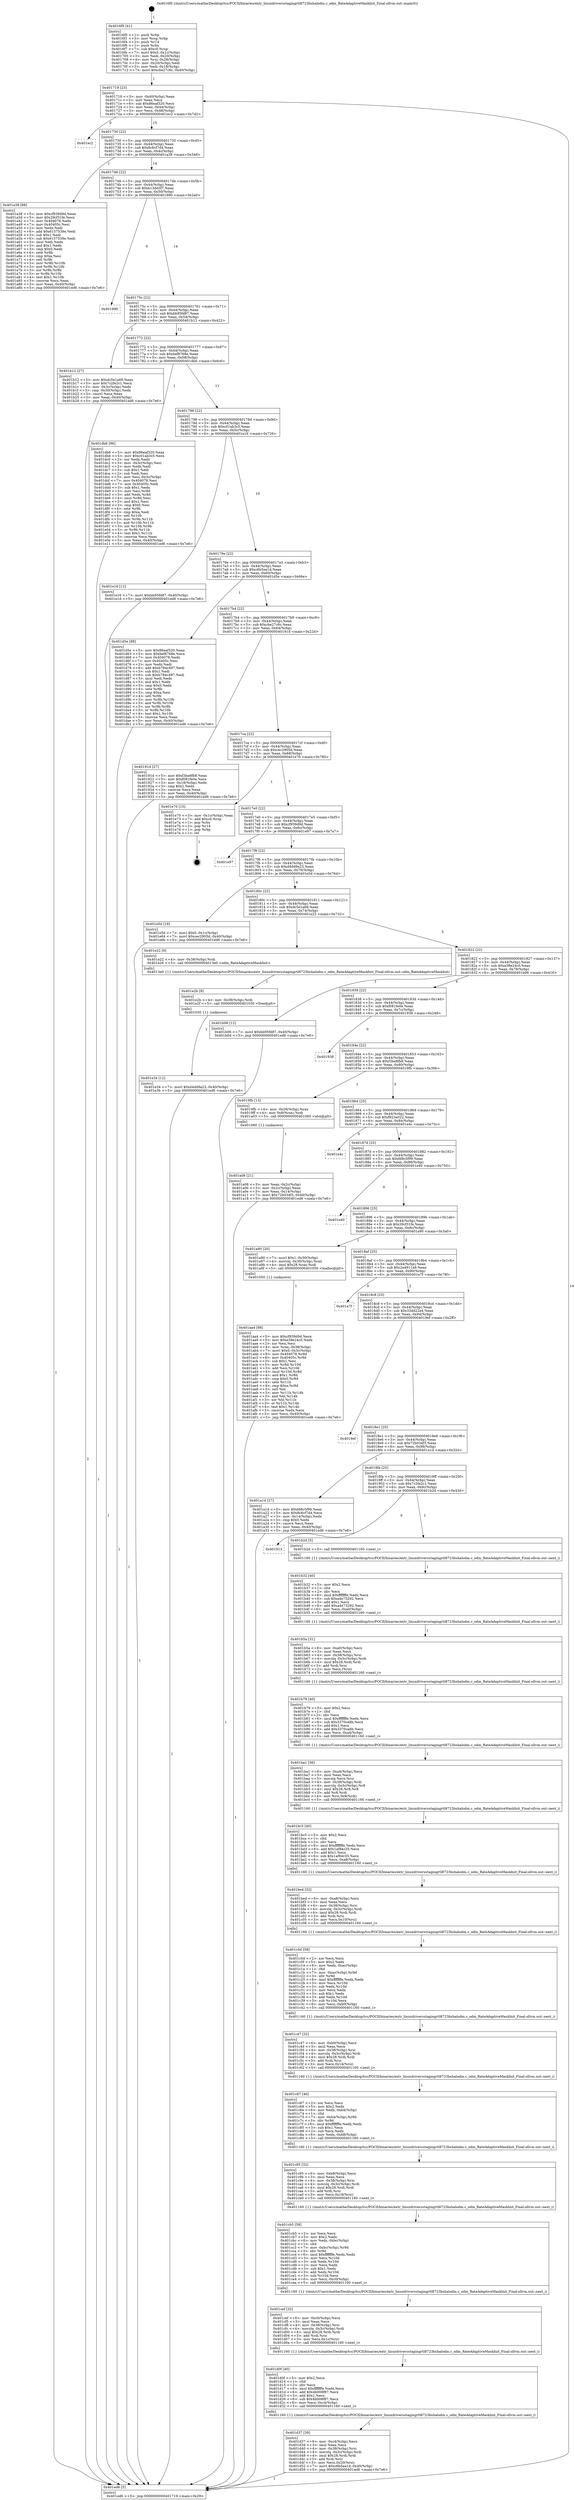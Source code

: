 digraph "0x4016f0" {
  label = "0x4016f0 (/mnt/c/Users/mathe/Desktop/tcc/POCII/binaries/extr_linuxdriversstagingrtl8723bshalodm.c_odm_RateAdaptiveMaskInit_Final-ollvm.out::main(0))"
  labelloc = "t"
  node[shape=record]

  Entry [label="",width=0.3,height=0.3,shape=circle,fillcolor=black,style=filled]
  "0x401719" [label="{
     0x401719 [23]\l
     | [instrs]\l
     &nbsp;&nbsp;0x401719 \<+3\>: mov -0x40(%rbp),%eax\l
     &nbsp;&nbsp;0x40171c \<+2\>: mov %eax,%ecx\l
     &nbsp;&nbsp;0x40171e \<+6\>: sub $0x86eaf320,%ecx\l
     &nbsp;&nbsp;0x401724 \<+3\>: mov %eax,-0x44(%rbp)\l
     &nbsp;&nbsp;0x401727 \<+3\>: mov %ecx,-0x48(%rbp)\l
     &nbsp;&nbsp;0x40172a \<+6\>: je 0000000000401ec2 \<main+0x7d2\>\l
  }"]
  "0x401ec2" [label="{
     0x401ec2\l
  }", style=dashed]
  "0x401730" [label="{
     0x401730 [22]\l
     | [instrs]\l
     &nbsp;&nbsp;0x401730 \<+5\>: jmp 0000000000401735 \<main+0x45\>\l
     &nbsp;&nbsp;0x401735 \<+3\>: mov -0x44(%rbp),%eax\l
     &nbsp;&nbsp;0x401738 \<+5\>: sub $0x8c6cf7d4,%eax\l
     &nbsp;&nbsp;0x40173d \<+3\>: mov %eax,-0x4c(%rbp)\l
     &nbsp;&nbsp;0x401740 \<+6\>: je 0000000000401a38 \<main+0x348\>\l
  }"]
  Exit [label="",width=0.3,height=0.3,shape=circle,fillcolor=black,style=filled,peripheries=2]
  "0x401a38" [label="{
     0x401a38 [88]\l
     | [instrs]\l
     &nbsp;&nbsp;0x401a38 \<+5\>: mov $0xcf939d9d,%eax\l
     &nbsp;&nbsp;0x401a3d \<+5\>: mov $0x29cf31fe,%ecx\l
     &nbsp;&nbsp;0x401a42 \<+7\>: mov 0x404078,%edx\l
     &nbsp;&nbsp;0x401a49 \<+7\>: mov 0x40405c,%esi\l
     &nbsp;&nbsp;0x401a50 \<+2\>: mov %edx,%edi\l
     &nbsp;&nbsp;0x401a52 \<+6\>: add $0x6157539e,%edi\l
     &nbsp;&nbsp;0x401a58 \<+3\>: sub $0x1,%edi\l
     &nbsp;&nbsp;0x401a5b \<+6\>: sub $0x6157539e,%edi\l
     &nbsp;&nbsp;0x401a61 \<+3\>: imul %edi,%edx\l
     &nbsp;&nbsp;0x401a64 \<+3\>: and $0x1,%edx\l
     &nbsp;&nbsp;0x401a67 \<+3\>: cmp $0x0,%edx\l
     &nbsp;&nbsp;0x401a6a \<+4\>: sete %r8b\l
     &nbsp;&nbsp;0x401a6e \<+3\>: cmp $0xa,%esi\l
     &nbsp;&nbsp;0x401a71 \<+4\>: setl %r9b\l
     &nbsp;&nbsp;0x401a75 \<+3\>: mov %r8b,%r10b\l
     &nbsp;&nbsp;0x401a78 \<+3\>: and %r9b,%r10b\l
     &nbsp;&nbsp;0x401a7b \<+3\>: xor %r9b,%r8b\l
     &nbsp;&nbsp;0x401a7e \<+3\>: or %r8b,%r10b\l
     &nbsp;&nbsp;0x401a81 \<+4\>: test $0x1,%r10b\l
     &nbsp;&nbsp;0x401a85 \<+3\>: cmovne %ecx,%eax\l
     &nbsp;&nbsp;0x401a88 \<+3\>: mov %eax,-0x40(%rbp)\l
     &nbsp;&nbsp;0x401a8b \<+5\>: jmp 0000000000401ed6 \<main+0x7e6\>\l
  }"]
  "0x401746" [label="{
     0x401746 [22]\l
     | [instrs]\l
     &nbsp;&nbsp;0x401746 \<+5\>: jmp 000000000040174b \<main+0x5b\>\l
     &nbsp;&nbsp;0x40174b \<+3\>: mov -0x44(%rbp),%eax\l
     &nbsp;&nbsp;0x40174e \<+5\>: sub $0xb13dd3f7,%eax\l
     &nbsp;&nbsp;0x401753 \<+3\>: mov %eax,-0x50(%rbp)\l
     &nbsp;&nbsp;0x401756 \<+6\>: je 0000000000401990 \<main+0x2a0\>\l
  }"]
  "0x401e34" [label="{
     0x401e34 [12]\l
     | [instrs]\l
     &nbsp;&nbsp;0x401e34 \<+7\>: movl $0xd4dd9a23,-0x40(%rbp)\l
     &nbsp;&nbsp;0x401e3b \<+5\>: jmp 0000000000401ed6 \<main+0x7e6\>\l
  }"]
  "0x401990" [label="{
     0x401990\l
  }", style=dashed]
  "0x40175c" [label="{
     0x40175c [22]\l
     | [instrs]\l
     &nbsp;&nbsp;0x40175c \<+5\>: jmp 0000000000401761 \<main+0x71\>\l
     &nbsp;&nbsp;0x401761 \<+3\>: mov -0x44(%rbp),%eax\l
     &nbsp;&nbsp;0x401764 \<+5\>: sub $0xbb95fd87,%eax\l
     &nbsp;&nbsp;0x401769 \<+3\>: mov %eax,-0x54(%rbp)\l
     &nbsp;&nbsp;0x40176c \<+6\>: je 0000000000401b12 \<main+0x422\>\l
  }"]
  "0x401e2b" [label="{
     0x401e2b [9]\l
     | [instrs]\l
     &nbsp;&nbsp;0x401e2b \<+4\>: mov -0x38(%rbp),%rdi\l
     &nbsp;&nbsp;0x401e2f \<+5\>: call 0000000000401030 \<free@plt\>\l
     | [calls]\l
     &nbsp;&nbsp;0x401030 \{1\} (unknown)\l
  }"]
  "0x401b12" [label="{
     0x401b12 [27]\l
     | [instrs]\l
     &nbsp;&nbsp;0x401b12 \<+5\>: mov $0xdc5e1a69,%eax\l
     &nbsp;&nbsp;0x401b17 \<+5\>: mov $0x7c2fe2c1,%ecx\l
     &nbsp;&nbsp;0x401b1c \<+3\>: mov -0x3c(%rbp),%edx\l
     &nbsp;&nbsp;0x401b1f \<+3\>: cmp -0x30(%rbp),%edx\l
     &nbsp;&nbsp;0x401b22 \<+3\>: cmovl %ecx,%eax\l
     &nbsp;&nbsp;0x401b25 \<+3\>: mov %eax,-0x40(%rbp)\l
     &nbsp;&nbsp;0x401b28 \<+5\>: jmp 0000000000401ed6 \<main+0x7e6\>\l
  }"]
  "0x401772" [label="{
     0x401772 [22]\l
     | [instrs]\l
     &nbsp;&nbsp;0x401772 \<+5\>: jmp 0000000000401777 \<main+0x87\>\l
     &nbsp;&nbsp;0x401777 \<+3\>: mov -0x44(%rbp),%eax\l
     &nbsp;&nbsp;0x40177a \<+5\>: sub $0xbef8768e,%eax\l
     &nbsp;&nbsp;0x40177f \<+3\>: mov %eax,-0x58(%rbp)\l
     &nbsp;&nbsp;0x401782 \<+6\>: je 0000000000401db6 \<main+0x6c6\>\l
  }"]
  "0x401d37" [label="{
     0x401d37 [39]\l
     | [instrs]\l
     &nbsp;&nbsp;0x401d37 \<+6\>: mov -0xc4(%rbp),%ecx\l
     &nbsp;&nbsp;0x401d3d \<+3\>: imul %eax,%ecx\l
     &nbsp;&nbsp;0x401d40 \<+4\>: mov -0x38(%rbp),%rsi\l
     &nbsp;&nbsp;0x401d44 \<+4\>: movslq -0x3c(%rbp),%rdi\l
     &nbsp;&nbsp;0x401d48 \<+4\>: imul $0x28,%rdi,%rdi\l
     &nbsp;&nbsp;0x401d4c \<+3\>: add %rdi,%rsi\l
     &nbsp;&nbsp;0x401d4f \<+3\>: mov %ecx,0x20(%rsi)\l
     &nbsp;&nbsp;0x401d52 \<+7\>: movl $0xc6b5ea1d,-0x40(%rbp)\l
     &nbsp;&nbsp;0x401d59 \<+5\>: jmp 0000000000401ed6 \<main+0x7e6\>\l
  }"]
  "0x401db6" [label="{
     0x401db6 [96]\l
     | [instrs]\l
     &nbsp;&nbsp;0x401db6 \<+5\>: mov $0x86eaf320,%eax\l
     &nbsp;&nbsp;0x401dbb \<+5\>: mov $0xc01ab3c5,%ecx\l
     &nbsp;&nbsp;0x401dc0 \<+2\>: xor %edx,%edx\l
     &nbsp;&nbsp;0x401dc2 \<+3\>: mov -0x3c(%rbp),%esi\l
     &nbsp;&nbsp;0x401dc5 \<+2\>: mov %edx,%edi\l
     &nbsp;&nbsp;0x401dc7 \<+3\>: sub $0x1,%edi\l
     &nbsp;&nbsp;0x401dca \<+2\>: sub %edi,%esi\l
     &nbsp;&nbsp;0x401dcc \<+3\>: mov %esi,-0x3c(%rbp)\l
     &nbsp;&nbsp;0x401dcf \<+7\>: mov 0x404078,%esi\l
     &nbsp;&nbsp;0x401dd6 \<+7\>: mov 0x40405c,%edi\l
     &nbsp;&nbsp;0x401ddd \<+3\>: sub $0x1,%edx\l
     &nbsp;&nbsp;0x401de0 \<+3\>: mov %esi,%r8d\l
     &nbsp;&nbsp;0x401de3 \<+3\>: add %edx,%r8d\l
     &nbsp;&nbsp;0x401de6 \<+4\>: imul %r8d,%esi\l
     &nbsp;&nbsp;0x401dea \<+3\>: and $0x1,%esi\l
     &nbsp;&nbsp;0x401ded \<+3\>: cmp $0x0,%esi\l
     &nbsp;&nbsp;0x401df0 \<+4\>: sete %r9b\l
     &nbsp;&nbsp;0x401df4 \<+3\>: cmp $0xa,%edi\l
     &nbsp;&nbsp;0x401df7 \<+4\>: setl %r10b\l
     &nbsp;&nbsp;0x401dfb \<+3\>: mov %r9b,%r11b\l
     &nbsp;&nbsp;0x401dfe \<+3\>: and %r10b,%r11b\l
     &nbsp;&nbsp;0x401e01 \<+3\>: xor %r10b,%r9b\l
     &nbsp;&nbsp;0x401e04 \<+3\>: or %r9b,%r11b\l
     &nbsp;&nbsp;0x401e07 \<+4\>: test $0x1,%r11b\l
     &nbsp;&nbsp;0x401e0b \<+3\>: cmovne %ecx,%eax\l
     &nbsp;&nbsp;0x401e0e \<+3\>: mov %eax,-0x40(%rbp)\l
     &nbsp;&nbsp;0x401e11 \<+5\>: jmp 0000000000401ed6 \<main+0x7e6\>\l
  }"]
  "0x401788" [label="{
     0x401788 [22]\l
     | [instrs]\l
     &nbsp;&nbsp;0x401788 \<+5\>: jmp 000000000040178d \<main+0x9d\>\l
     &nbsp;&nbsp;0x40178d \<+3\>: mov -0x44(%rbp),%eax\l
     &nbsp;&nbsp;0x401790 \<+5\>: sub $0xc01ab3c5,%eax\l
     &nbsp;&nbsp;0x401795 \<+3\>: mov %eax,-0x5c(%rbp)\l
     &nbsp;&nbsp;0x401798 \<+6\>: je 0000000000401e16 \<main+0x726\>\l
  }"]
  "0x401d0f" [label="{
     0x401d0f [40]\l
     | [instrs]\l
     &nbsp;&nbsp;0x401d0f \<+5\>: mov $0x2,%ecx\l
     &nbsp;&nbsp;0x401d14 \<+1\>: cltd\l
     &nbsp;&nbsp;0x401d15 \<+2\>: idiv %ecx\l
     &nbsp;&nbsp;0x401d17 \<+6\>: imul $0xfffffffe,%edx,%ecx\l
     &nbsp;&nbsp;0x401d1d \<+6\>: add $0x4b008f87,%ecx\l
     &nbsp;&nbsp;0x401d23 \<+3\>: add $0x1,%ecx\l
     &nbsp;&nbsp;0x401d26 \<+6\>: sub $0x4b008f87,%ecx\l
     &nbsp;&nbsp;0x401d2c \<+6\>: mov %ecx,-0xc4(%rbp)\l
     &nbsp;&nbsp;0x401d32 \<+5\>: call 0000000000401160 \<next_i\>\l
     | [calls]\l
     &nbsp;&nbsp;0x401160 \{1\} (/mnt/c/Users/mathe/Desktop/tcc/POCII/binaries/extr_linuxdriversstagingrtl8723bshalodm.c_odm_RateAdaptiveMaskInit_Final-ollvm.out::next_i)\l
  }"]
  "0x401e16" [label="{
     0x401e16 [12]\l
     | [instrs]\l
     &nbsp;&nbsp;0x401e16 \<+7\>: movl $0xbb95fd87,-0x40(%rbp)\l
     &nbsp;&nbsp;0x401e1d \<+5\>: jmp 0000000000401ed6 \<main+0x7e6\>\l
  }"]
  "0x40179e" [label="{
     0x40179e [22]\l
     | [instrs]\l
     &nbsp;&nbsp;0x40179e \<+5\>: jmp 00000000004017a3 \<main+0xb3\>\l
     &nbsp;&nbsp;0x4017a3 \<+3\>: mov -0x44(%rbp),%eax\l
     &nbsp;&nbsp;0x4017a6 \<+5\>: sub $0xc6b5ea1d,%eax\l
     &nbsp;&nbsp;0x4017ab \<+3\>: mov %eax,-0x60(%rbp)\l
     &nbsp;&nbsp;0x4017ae \<+6\>: je 0000000000401d5e \<main+0x66e\>\l
  }"]
  "0x401cef" [label="{
     0x401cef [32]\l
     | [instrs]\l
     &nbsp;&nbsp;0x401cef \<+6\>: mov -0xc0(%rbp),%ecx\l
     &nbsp;&nbsp;0x401cf5 \<+3\>: imul %eax,%ecx\l
     &nbsp;&nbsp;0x401cf8 \<+4\>: mov -0x38(%rbp),%rsi\l
     &nbsp;&nbsp;0x401cfc \<+4\>: movslq -0x3c(%rbp),%rdi\l
     &nbsp;&nbsp;0x401d00 \<+4\>: imul $0x28,%rdi,%rdi\l
     &nbsp;&nbsp;0x401d04 \<+3\>: add %rdi,%rsi\l
     &nbsp;&nbsp;0x401d07 \<+3\>: mov %ecx,0x1c(%rsi)\l
     &nbsp;&nbsp;0x401d0a \<+5\>: call 0000000000401160 \<next_i\>\l
     | [calls]\l
     &nbsp;&nbsp;0x401160 \{1\} (/mnt/c/Users/mathe/Desktop/tcc/POCII/binaries/extr_linuxdriversstagingrtl8723bshalodm.c_odm_RateAdaptiveMaskInit_Final-ollvm.out::next_i)\l
  }"]
  "0x401d5e" [label="{
     0x401d5e [88]\l
     | [instrs]\l
     &nbsp;&nbsp;0x401d5e \<+5\>: mov $0x86eaf320,%eax\l
     &nbsp;&nbsp;0x401d63 \<+5\>: mov $0xbef8768e,%ecx\l
     &nbsp;&nbsp;0x401d68 \<+7\>: mov 0x404078,%edx\l
     &nbsp;&nbsp;0x401d6f \<+7\>: mov 0x40405c,%esi\l
     &nbsp;&nbsp;0x401d76 \<+2\>: mov %edx,%edi\l
     &nbsp;&nbsp;0x401d78 \<+6\>: add $0xb784c497,%edi\l
     &nbsp;&nbsp;0x401d7e \<+3\>: sub $0x1,%edi\l
     &nbsp;&nbsp;0x401d81 \<+6\>: sub $0xb784c497,%edi\l
     &nbsp;&nbsp;0x401d87 \<+3\>: imul %edi,%edx\l
     &nbsp;&nbsp;0x401d8a \<+3\>: and $0x1,%edx\l
     &nbsp;&nbsp;0x401d8d \<+3\>: cmp $0x0,%edx\l
     &nbsp;&nbsp;0x401d90 \<+4\>: sete %r8b\l
     &nbsp;&nbsp;0x401d94 \<+3\>: cmp $0xa,%esi\l
     &nbsp;&nbsp;0x401d97 \<+4\>: setl %r9b\l
     &nbsp;&nbsp;0x401d9b \<+3\>: mov %r8b,%r10b\l
     &nbsp;&nbsp;0x401d9e \<+3\>: and %r9b,%r10b\l
     &nbsp;&nbsp;0x401da1 \<+3\>: xor %r9b,%r8b\l
     &nbsp;&nbsp;0x401da4 \<+3\>: or %r8b,%r10b\l
     &nbsp;&nbsp;0x401da7 \<+4\>: test $0x1,%r10b\l
     &nbsp;&nbsp;0x401dab \<+3\>: cmovne %ecx,%eax\l
     &nbsp;&nbsp;0x401dae \<+3\>: mov %eax,-0x40(%rbp)\l
     &nbsp;&nbsp;0x401db1 \<+5\>: jmp 0000000000401ed6 \<main+0x7e6\>\l
  }"]
  "0x4017b4" [label="{
     0x4017b4 [22]\l
     | [instrs]\l
     &nbsp;&nbsp;0x4017b4 \<+5\>: jmp 00000000004017b9 \<main+0xc9\>\l
     &nbsp;&nbsp;0x4017b9 \<+3\>: mov -0x44(%rbp),%eax\l
     &nbsp;&nbsp;0x4017bc \<+5\>: sub $0xcbe27c6c,%eax\l
     &nbsp;&nbsp;0x4017c1 \<+3\>: mov %eax,-0x64(%rbp)\l
     &nbsp;&nbsp;0x4017c4 \<+6\>: je 000000000040191d \<main+0x22d\>\l
  }"]
  "0x401cb5" [label="{
     0x401cb5 [58]\l
     | [instrs]\l
     &nbsp;&nbsp;0x401cb5 \<+2\>: xor %ecx,%ecx\l
     &nbsp;&nbsp;0x401cb7 \<+5\>: mov $0x2,%edx\l
     &nbsp;&nbsp;0x401cbc \<+6\>: mov %edx,-0xbc(%rbp)\l
     &nbsp;&nbsp;0x401cc2 \<+1\>: cltd\l
     &nbsp;&nbsp;0x401cc3 \<+7\>: mov -0xbc(%rbp),%r9d\l
     &nbsp;&nbsp;0x401cca \<+3\>: idiv %r9d\l
     &nbsp;&nbsp;0x401ccd \<+6\>: imul $0xfffffffe,%edx,%edx\l
     &nbsp;&nbsp;0x401cd3 \<+3\>: mov %ecx,%r10d\l
     &nbsp;&nbsp;0x401cd6 \<+3\>: sub %edx,%r10d\l
     &nbsp;&nbsp;0x401cd9 \<+2\>: mov %ecx,%edx\l
     &nbsp;&nbsp;0x401cdb \<+3\>: sub $0x1,%edx\l
     &nbsp;&nbsp;0x401cde \<+3\>: add %edx,%r10d\l
     &nbsp;&nbsp;0x401ce1 \<+3\>: sub %r10d,%ecx\l
     &nbsp;&nbsp;0x401ce4 \<+6\>: mov %ecx,-0xc0(%rbp)\l
     &nbsp;&nbsp;0x401cea \<+5\>: call 0000000000401160 \<next_i\>\l
     | [calls]\l
     &nbsp;&nbsp;0x401160 \{1\} (/mnt/c/Users/mathe/Desktop/tcc/POCII/binaries/extr_linuxdriversstagingrtl8723bshalodm.c_odm_RateAdaptiveMaskInit_Final-ollvm.out::next_i)\l
  }"]
  "0x40191d" [label="{
     0x40191d [27]\l
     | [instrs]\l
     &nbsp;&nbsp;0x40191d \<+5\>: mov $0xf3be8fb8,%eax\l
     &nbsp;&nbsp;0x401922 \<+5\>: mov $0xf081fe0e,%ecx\l
     &nbsp;&nbsp;0x401927 \<+3\>: mov -0x18(%rbp),%edx\l
     &nbsp;&nbsp;0x40192a \<+3\>: cmp $0x2,%edx\l
     &nbsp;&nbsp;0x40192d \<+3\>: cmovne %ecx,%eax\l
     &nbsp;&nbsp;0x401930 \<+3\>: mov %eax,-0x40(%rbp)\l
     &nbsp;&nbsp;0x401933 \<+5\>: jmp 0000000000401ed6 \<main+0x7e6\>\l
  }"]
  "0x4017ca" [label="{
     0x4017ca [22]\l
     | [instrs]\l
     &nbsp;&nbsp;0x4017ca \<+5\>: jmp 00000000004017cf \<main+0xdf\>\l
     &nbsp;&nbsp;0x4017cf \<+3\>: mov -0x44(%rbp),%eax\l
     &nbsp;&nbsp;0x4017d2 \<+5\>: sub $0xcec2905d,%eax\l
     &nbsp;&nbsp;0x4017d7 \<+3\>: mov %eax,-0x68(%rbp)\l
     &nbsp;&nbsp;0x4017da \<+6\>: je 0000000000401e70 \<main+0x780\>\l
  }"]
  "0x401ed6" [label="{
     0x401ed6 [5]\l
     | [instrs]\l
     &nbsp;&nbsp;0x401ed6 \<+5\>: jmp 0000000000401719 \<main+0x29\>\l
  }"]
  "0x4016f0" [label="{
     0x4016f0 [41]\l
     | [instrs]\l
     &nbsp;&nbsp;0x4016f0 \<+1\>: push %rbp\l
     &nbsp;&nbsp;0x4016f1 \<+3\>: mov %rsp,%rbp\l
     &nbsp;&nbsp;0x4016f4 \<+2\>: push %r14\l
     &nbsp;&nbsp;0x4016f6 \<+1\>: push %rbx\l
     &nbsp;&nbsp;0x4016f7 \<+7\>: sub $0xc0,%rsp\l
     &nbsp;&nbsp;0x4016fe \<+7\>: movl $0x0,-0x1c(%rbp)\l
     &nbsp;&nbsp;0x401705 \<+3\>: mov %edi,-0x20(%rbp)\l
     &nbsp;&nbsp;0x401708 \<+4\>: mov %rsi,-0x28(%rbp)\l
     &nbsp;&nbsp;0x40170c \<+3\>: mov -0x20(%rbp),%edi\l
     &nbsp;&nbsp;0x40170f \<+3\>: mov %edi,-0x18(%rbp)\l
     &nbsp;&nbsp;0x401712 \<+7\>: movl $0xcbe27c6c,-0x40(%rbp)\l
  }"]
  "0x401c95" [label="{
     0x401c95 [32]\l
     | [instrs]\l
     &nbsp;&nbsp;0x401c95 \<+6\>: mov -0xb8(%rbp),%ecx\l
     &nbsp;&nbsp;0x401c9b \<+3\>: imul %eax,%ecx\l
     &nbsp;&nbsp;0x401c9e \<+4\>: mov -0x38(%rbp),%rsi\l
     &nbsp;&nbsp;0x401ca2 \<+4\>: movslq -0x3c(%rbp),%rdi\l
     &nbsp;&nbsp;0x401ca6 \<+4\>: imul $0x28,%rdi,%rdi\l
     &nbsp;&nbsp;0x401caa \<+3\>: add %rdi,%rsi\l
     &nbsp;&nbsp;0x401cad \<+3\>: mov %ecx,0x18(%rsi)\l
     &nbsp;&nbsp;0x401cb0 \<+5\>: call 0000000000401160 \<next_i\>\l
     | [calls]\l
     &nbsp;&nbsp;0x401160 \{1\} (/mnt/c/Users/mathe/Desktop/tcc/POCII/binaries/extr_linuxdriversstagingrtl8723bshalodm.c_odm_RateAdaptiveMaskInit_Final-ollvm.out::next_i)\l
  }"]
  "0x401e70" [label="{
     0x401e70 [15]\l
     | [instrs]\l
     &nbsp;&nbsp;0x401e70 \<+3\>: mov -0x1c(%rbp),%eax\l
     &nbsp;&nbsp;0x401e73 \<+7\>: add $0xc0,%rsp\l
     &nbsp;&nbsp;0x401e7a \<+1\>: pop %rbx\l
     &nbsp;&nbsp;0x401e7b \<+2\>: pop %r14\l
     &nbsp;&nbsp;0x401e7d \<+1\>: pop %rbp\l
     &nbsp;&nbsp;0x401e7e \<+1\>: ret\l
  }"]
  "0x4017e0" [label="{
     0x4017e0 [22]\l
     | [instrs]\l
     &nbsp;&nbsp;0x4017e0 \<+5\>: jmp 00000000004017e5 \<main+0xf5\>\l
     &nbsp;&nbsp;0x4017e5 \<+3\>: mov -0x44(%rbp),%eax\l
     &nbsp;&nbsp;0x4017e8 \<+5\>: sub $0xcf939d9d,%eax\l
     &nbsp;&nbsp;0x4017ed \<+3\>: mov %eax,-0x6c(%rbp)\l
     &nbsp;&nbsp;0x4017f0 \<+6\>: je 0000000000401e97 \<main+0x7a7\>\l
  }"]
  "0x401c67" [label="{
     0x401c67 [46]\l
     | [instrs]\l
     &nbsp;&nbsp;0x401c67 \<+2\>: xor %ecx,%ecx\l
     &nbsp;&nbsp;0x401c69 \<+5\>: mov $0x2,%edx\l
     &nbsp;&nbsp;0x401c6e \<+6\>: mov %edx,-0xb4(%rbp)\l
     &nbsp;&nbsp;0x401c74 \<+1\>: cltd\l
     &nbsp;&nbsp;0x401c75 \<+7\>: mov -0xb4(%rbp),%r9d\l
     &nbsp;&nbsp;0x401c7c \<+3\>: idiv %r9d\l
     &nbsp;&nbsp;0x401c7f \<+6\>: imul $0xfffffffe,%edx,%edx\l
     &nbsp;&nbsp;0x401c85 \<+3\>: sub $0x1,%ecx\l
     &nbsp;&nbsp;0x401c88 \<+2\>: sub %ecx,%edx\l
     &nbsp;&nbsp;0x401c8a \<+6\>: mov %edx,-0xb8(%rbp)\l
     &nbsp;&nbsp;0x401c90 \<+5\>: call 0000000000401160 \<next_i\>\l
     | [calls]\l
     &nbsp;&nbsp;0x401160 \{1\} (/mnt/c/Users/mathe/Desktop/tcc/POCII/binaries/extr_linuxdriversstagingrtl8723bshalodm.c_odm_RateAdaptiveMaskInit_Final-ollvm.out::next_i)\l
  }"]
  "0x401e97" [label="{
     0x401e97\l
  }", style=dashed]
  "0x4017f6" [label="{
     0x4017f6 [22]\l
     | [instrs]\l
     &nbsp;&nbsp;0x4017f6 \<+5\>: jmp 00000000004017fb \<main+0x10b\>\l
     &nbsp;&nbsp;0x4017fb \<+3\>: mov -0x44(%rbp),%eax\l
     &nbsp;&nbsp;0x4017fe \<+5\>: sub $0xd4dd9a23,%eax\l
     &nbsp;&nbsp;0x401803 \<+3\>: mov %eax,-0x70(%rbp)\l
     &nbsp;&nbsp;0x401806 \<+6\>: je 0000000000401e5d \<main+0x76d\>\l
  }"]
  "0x401c47" [label="{
     0x401c47 [32]\l
     | [instrs]\l
     &nbsp;&nbsp;0x401c47 \<+6\>: mov -0xb0(%rbp),%ecx\l
     &nbsp;&nbsp;0x401c4d \<+3\>: imul %eax,%ecx\l
     &nbsp;&nbsp;0x401c50 \<+4\>: mov -0x38(%rbp),%rsi\l
     &nbsp;&nbsp;0x401c54 \<+4\>: movslq -0x3c(%rbp),%rdi\l
     &nbsp;&nbsp;0x401c58 \<+4\>: imul $0x28,%rdi,%rdi\l
     &nbsp;&nbsp;0x401c5c \<+3\>: add %rdi,%rsi\l
     &nbsp;&nbsp;0x401c5f \<+3\>: mov %ecx,0x14(%rsi)\l
     &nbsp;&nbsp;0x401c62 \<+5\>: call 0000000000401160 \<next_i\>\l
     | [calls]\l
     &nbsp;&nbsp;0x401160 \{1\} (/mnt/c/Users/mathe/Desktop/tcc/POCII/binaries/extr_linuxdriversstagingrtl8723bshalodm.c_odm_RateAdaptiveMaskInit_Final-ollvm.out::next_i)\l
  }"]
  "0x401e5d" [label="{
     0x401e5d [19]\l
     | [instrs]\l
     &nbsp;&nbsp;0x401e5d \<+7\>: movl $0x0,-0x1c(%rbp)\l
     &nbsp;&nbsp;0x401e64 \<+7\>: movl $0xcec2905d,-0x40(%rbp)\l
     &nbsp;&nbsp;0x401e6b \<+5\>: jmp 0000000000401ed6 \<main+0x7e6\>\l
  }"]
  "0x40180c" [label="{
     0x40180c [22]\l
     | [instrs]\l
     &nbsp;&nbsp;0x40180c \<+5\>: jmp 0000000000401811 \<main+0x121\>\l
     &nbsp;&nbsp;0x401811 \<+3\>: mov -0x44(%rbp),%eax\l
     &nbsp;&nbsp;0x401814 \<+5\>: sub $0xdc5e1a69,%eax\l
     &nbsp;&nbsp;0x401819 \<+3\>: mov %eax,-0x74(%rbp)\l
     &nbsp;&nbsp;0x40181c \<+6\>: je 0000000000401e22 \<main+0x732\>\l
  }"]
  "0x401c0d" [label="{
     0x401c0d [58]\l
     | [instrs]\l
     &nbsp;&nbsp;0x401c0d \<+2\>: xor %ecx,%ecx\l
     &nbsp;&nbsp;0x401c0f \<+5\>: mov $0x2,%edx\l
     &nbsp;&nbsp;0x401c14 \<+6\>: mov %edx,-0xac(%rbp)\l
     &nbsp;&nbsp;0x401c1a \<+1\>: cltd\l
     &nbsp;&nbsp;0x401c1b \<+7\>: mov -0xac(%rbp),%r9d\l
     &nbsp;&nbsp;0x401c22 \<+3\>: idiv %r9d\l
     &nbsp;&nbsp;0x401c25 \<+6\>: imul $0xfffffffe,%edx,%edx\l
     &nbsp;&nbsp;0x401c2b \<+3\>: mov %ecx,%r10d\l
     &nbsp;&nbsp;0x401c2e \<+3\>: sub %edx,%r10d\l
     &nbsp;&nbsp;0x401c31 \<+2\>: mov %ecx,%edx\l
     &nbsp;&nbsp;0x401c33 \<+3\>: sub $0x1,%edx\l
     &nbsp;&nbsp;0x401c36 \<+3\>: add %edx,%r10d\l
     &nbsp;&nbsp;0x401c39 \<+3\>: sub %r10d,%ecx\l
     &nbsp;&nbsp;0x401c3c \<+6\>: mov %ecx,-0xb0(%rbp)\l
     &nbsp;&nbsp;0x401c42 \<+5\>: call 0000000000401160 \<next_i\>\l
     | [calls]\l
     &nbsp;&nbsp;0x401160 \{1\} (/mnt/c/Users/mathe/Desktop/tcc/POCII/binaries/extr_linuxdriversstagingrtl8723bshalodm.c_odm_RateAdaptiveMaskInit_Final-ollvm.out::next_i)\l
  }"]
  "0x401e22" [label="{
     0x401e22 [9]\l
     | [instrs]\l
     &nbsp;&nbsp;0x401e22 \<+4\>: mov -0x38(%rbp),%rdi\l
     &nbsp;&nbsp;0x401e26 \<+5\>: call 00000000004013e0 \<odm_RateAdaptiveMaskInit\>\l
     | [calls]\l
     &nbsp;&nbsp;0x4013e0 \{1\} (/mnt/c/Users/mathe/Desktop/tcc/POCII/binaries/extr_linuxdriversstagingrtl8723bshalodm.c_odm_RateAdaptiveMaskInit_Final-ollvm.out::odm_RateAdaptiveMaskInit)\l
  }"]
  "0x401822" [label="{
     0x401822 [22]\l
     | [instrs]\l
     &nbsp;&nbsp;0x401822 \<+5\>: jmp 0000000000401827 \<main+0x137\>\l
     &nbsp;&nbsp;0x401827 \<+3\>: mov -0x44(%rbp),%eax\l
     &nbsp;&nbsp;0x40182a \<+5\>: sub $0xe38e24c0,%eax\l
     &nbsp;&nbsp;0x40182f \<+3\>: mov %eax,-0x78(%rbp)\l
     &nbsp;&nbsp;0x401832 \<+6\>: je 0000000000401b06 \<main+0x416\>\l
  }"]
  "0x401bed" [label="{
     0x401bed [32]\l
     | [instrs]\l
     &nbsp;&nbsp;0x401bed \<+6\>: mov -0xa8(%rbp),%ecx\l
     &nbsp;&nbsp;0x401bf3 \<+3\>: imul %eax,%ecx\l
     &nbsp;&nbsp;0x401bf6 \<+4\>: mov -0x38(%rbp),%rsi\l
     &nbsp;&nbsp;0x401bfa \<+4\>: movslq -0x3c(%rbp),%rdi\l
     &nbsp;&nbsp;0x401bfe \<+4\>: imul $0x28,%rdi,%rdi\l
     &nbsp;&nbsp;0x401c02 \<+3\>: add %rdi,%rsi\l
     &nbsp;&nbsp;0x401c05 \<+3\>: mov %ecx,0x10(%rsi)\l
     &nbsp;&nbsp;0x401c08 \<+5\>: call 0000000000401160 \<next_i\>\l
     | [calls]\l
     &nbsp;&nbsp;0x401160 \{1\} (/mnt/c/Users/mathe/Desktop/tcc/POCII/binaries/extr_linuxdriversstagingrtl8723bshalodm.c_odm_RateAdaptiveMaskInit_Final-ollvm.out::next_i)\l
  }"]
  "0x401b06" [label="{
     0x401b06 [12]\l
     | [instrs]\l
     &nbsp;&nbsp;0x401b06 \<+7\>: movl $0xbb95fd87,-0x40(%rbp)\l
     &nbsp;&nbsp;0x401b0d \<+5\>: jmp 0000000000401ed6 \<main+0x7e6\>\l
  }"]
  "0x401838" [label="{
     0x401838 [22]\l
     | [instrs]\l
     &nbsp;&nbsp;0x401838 \<+5\>: jmp 000000000040183d \<main+0x14d\>\l
     &nbsp;&nbsp;0x40183d \<+3\>: mov -0x44(%rbp),%eax\l
     &nbsp;&nbsp;0x401840 \<+5\>: sub $0xf081fe0e,%eax\l
     &nbsp;&nbsp;0x401845 \<+3\>: mov %eax,-0x7c(%rbp)\l
     &nbsp;&nbsp;0x401848 \<+6\>: je 0000000000401938 \<main+0x248\>\l
  }"]
  "0x401bc5" [label="{
     0x401bc5 [40]\l
     | [instrs]\l
     &nbsp;&nbsp;0x401bc5 \<+5\>: mov $0x2,%ecx\l
     &nbsp;&nbsp;0x401bca \<+1\>: cltd\l
     &nbsp;&nbsp;0x401bcb \<+2\>: idiv %ecx\l
     &nbsp;&nbsp;0x401bcd \<+6\>: imul $0xfffffffe,%edx,%ecx\l
     &nbsp;&nbsp;0x401bd3 \<+6\>: add $0x1af94c35,%ecx\l
     &nbsp;&nbsp;0x401bd9 \<+3\>: add $0x1,%ecx\l
     &nbsp;&nbsp;0x401bdc \<+6\>: sub $0x1af94c35,%ecx\l
     &nbsp;&nbsp;0x401be2 \<+6\>: mov %ecx,-0xa8(%rbp)\l
     &nbsp;&nbsp;0x401be8 \<+5\>: call 0000000000401160 \<next_i\>\l
     | [calls]\l
     &nbsp;&nbsp;0x401160 \{1\} (/mnt/c/Users/mathe/Desktop/tcc/POCII/binaries/extr_linuxdriversstagingrtl8723bshalodm.c_odm_RateAdaptiveMaskInit_Final-ollvm.out::next_i)\l
  }"]
  "0x401938" [label="{
     0x401938\l
  }", style=dashed]
  "0x40184e" [label="{
     0x40184e [22]\l
     | [instrs]\l
     &nbsp;&nbsp;0x40184e \<+5\>: jmp 0000000000401853 \<main+0x163\>\l
     &nbsp;&nbsp;0x401853 \<+3\>: mov -0x44(%rbp),%eax\l
     &nbsp;&nbsp;0x401856 \<+5\>: sub $0xf3be8fb8,%eax\l
     &nbsp;&nbsp;0x40185b \<+3\>: mov %eax,-0x80(%rbp)\l
     &nbsp;&nbsp;0x40185e \<+6\>: je 00000000004019fb \<main+0x30b\>\l
  }"]
  "0x401ba1" [label="{
     0x401ba1 [36]\l
     | [instrs]\l
     &nbsp;&nbsp;0x401ba1 \<+6\>: mov -0xa4(%rbp),%ecx\l
     &nbsp;&nbsp;0x401ba7 \<+3\>: imul %eax,%ecx\l
     &nbsp;&nbsp;0x401baa \<+3\>: movslq %ecx,%rsi\l
     &nbsp;&nbsp;0x401bad \<+4\>: mov -0x38(%rbp),%rdi\l
     &nbsp;&nbsp;0x401bb1 \<+4\>: movslq -0x3c(%rbp),%r8\l
     &nbsp;&nbsp;0x401bb5 \<+4\>: imul $0x28,%r8,%r8\l
     &nbsp;&nbsp;0x401bb9 \<+3\>: add %r8,%rdi\l
     &nbsp;&nbsp;0x401bbc \<+4\>: mov %rsi,0x8(%rdi)\l
     &nbsp;&nbsp;0x401bc0 \<+5\>: call 0000000000401160 \<next_i\>\l
     | [calls]\l
     &nbsp;&nbsp;0x401160 \{1\} (/mnt/c/Users/mathe/Desktop/tcc/POCII/binaries/extr_linuxdriversstagingrtl8723bshalodm.c_odm_RateAdaptiveMaskInit_Final-ollvm.out::next_i)\l
  }"]
  "0x4019fb" [label="{
     0x4019fb [13]\l
     | [instrs]\l
     &nbsp;&nbsp;0x4019fb \<+4\>: mov -0x28(%rbp),%rax\l
     &nbsp;&nbsp;0x4019ff \<+4\>: mov 0x8(%rax),%rdi\l
     &nbsp;&nbsp;0x401a03 \<+5\>: call 0000000000401060 \<atoi@plt\>\l
     | [calls]\l
     &nbsp;&nbsp;0x401060 \{1\} (unknown)\l
  }"]
  "0x401864" [label="{
     0x401864 [25]\l
     | [instrs]\l
     &nbsp;&nbsp;0x401864 \<+5\>: jmp 0000000000401869 \<main+0x179\>\l
     &nbsp;&nbsp;0x401869 \<+3\>: mov -0x44(%rbp),%eax\l
     &nbsp;&nbsp;0x40186c \<+5\>: sub $0xf923a022,%eax\l
     &nbsp;&nbsp;0x401871 \<+6\>: mov %eax,-0x84(%rbp)\l
     &nbsp;&nbsp;0x401877 \<+6\>: je 0000000000401e4c \<main+0x75c\>\l
  }"]
  "0x401a08" [label="{
     0x401a08 [21]\l
     | [instrs]\l
     &nbsp;&nbsp;0x401a08 \<+3\>: mov %eax,-0x2c(%rbp)\l
     &nbsp;&nbsp;0x401a0b \<+3\>: mov -0x2c(%rbp),%eax\l
     &nbsp;&nbsp;0x401a0e \<+3\>: mov %eax,-0x14(%rbp)\l
     &nbsp;&nbsp;0x401a11 \<+7\>: movl $0x72b034f3,-0x40(%rbp)\l
     &nbsp;&nbsp;0x401a18 \<+5\>: jmp 0000000000401ed6 \<main+0x7e6\>\l
  }"]
  "0x401b79" [label="{
     0x401b79 [40]\l
     | [instrs]\l
     &nbsp;&nbsp;0x401b79 \<+5\>: mov $0x2,%ecx\l
     &nbsp;&nbsp;0x401b7e \<+1\>: cltd\l
     &nbsp;&nbsp;0x401b7f \<+2\>: idiv %ecx\l
     &nbsp;&nbsp;0x401b81 \<+6\>: imul $0xfffffffe,%edx,%ecx\l
     &nbsp;&nbsp;0x401b87 \<+6\>: sub $0x3370ca8b,%ecx\l
     &nbsp;&nbsp;0x401b8d \<+3\>: add $0x1,%ecx\l
     &nbsp;&nbsp;0x401b90 \<+6\>: add $0x3370ca8b,%ecx\l
     &nbsp;&nbsp;0x401b96 \<+6\>: mov %ecx,-0xa4(%rbp)\l
     &nbsp;&nbsp;0x401b9c \<+5\>: call 0000000000401160 \<next_i\>\l
     | [calls]\l
     &nbsp;&nbsp;0x401160 \{1\} (/mnt/c/Users/mathe/Desktop/tcc/POCII/binaries/extr_linuxdriversstagingrtl8723bshalodm.c_odm_RateAdaptiveMaskInit_Final-ollvm.out::next_i)\l
  }"]
  "0x401e4c" [label="{
     0x401e4c\l
  }", style=dashed]
  "0x40187d" [label="{
     0x40187d [25]\l
     | [instrs]\l
     &nbsp;&nbsp;0x40187d \<+5\>: jmp 0000000000401882 \<main+0x192\>\l
     &nbsp;&nbsp;0x401882 \<+3\>: mov -0x44(%rbp),%eax\l
     &nbsp;&nbsp;0x401885 \<+5\>: sub $0xfd8c5f99,%eax\l
     &nbsp;&nbsp;0x40188a \<+6\>: mov %eax,-0x88(%rbp)\l
     &nbsp;&nbsp;0x401890 \<+6\>: je 0000000000401e40 \<main+0x750\>\l
  }"]
  "0x401b5a" [label="{
     0x401b5a [31]\l
     | [instrs]\l
     &nbsp;&nbsp;0x401b5a \<+6\>: mov -0xa0(%rbp),%ecx\l
     &nbsp;&nbsp;0x401b60 \<+3\>: imul %eax,%ecx\l
     &nbsp;&nbsp;0x401b63 \<+4\>: mov -0x38(%rbp),%rsi\l
     &nbsp;&nbsp;0x401b67 \<+4\>: movslq -0x3c(%rbp),%rdi\l
     &nbsp;&nbsp;0x401b6b \<+4\>: imul $0x28,%rdi,%rdi\l
     &nbsp;&nbsp;0x401b6f \<+3\>: add %rdi,%rsi\l
     &nbsp;&nbsp;0x401b72 \<+2\>: mov %ecx,(%rsi)\l
     &nbsp;&nbsp;0x401b74 \<+5\>: call 0000000000401160 \<next_i\>\l
     | [calls]\l
     &nbsp;&nbsp;0x401160 \{1\} (/mnt/c/Users/mathe/Desktop/tcc/POCII/binaries/extr_linuxdriversstagingrtl8723bshalodm.c_odm_RateAdaptiveMaskInit_Final-ollvm.out::next_i)\l
  }"]
  "0x401e40" [label="{
     0x401e40\l
  }", style=dashed]
  "0x401896" [label="{
     0x401896 [25]\l
     | [instrs]\l
     &nbsp;&nbsp;0x401896 \<+5\>: jmp 000000000040189b \<main+0x1ab\>\l
     &nbsp;&nbsp;0x40189b \<+3\>: mov -0x44(%rbp),%eax\l
     &nbsp;&nbsp;0x40189e \<+5\>: sub $0x29cf31fe,%eax\l
     &nbsp;&nbsp;0x4018a3 \<+6\>: mov %eax,-0x8c(%rbp)\l
     &nbsp;&nbsp;0x4018a9 \<+6\>: je 0000000000401a90 \<main+0x3a0\>\l
  }"]
  "0x401b32" [label="{
     0x401b32 [40]\l
     | [instrs]\l
     &nbsp;&nbsp;0x401b32 \<+5\>: mov $0x2,%ecx\l
     &nbsp;&nbsp;0x401b37 \<+1\>: cltd\l
     &nbsp;&nbsp;0x401b38 \<+2\>: idiv %ecx\l
     &nbsp;&nbsp;0x401b3a \<+6\>: imul $0xfffffffe,%edx,%ecx\l
     &nbsp;&nbsp;0x401b40 \<+6\>: sub $0xa4e73292,%ecx\l
     &nbsp;&nbsp;0x401b46 \<+3\>: add $0x1,%ecx\l
     &nbsp;&nbsp;0x401b49 \<+6\>: add $0xa4e73292,%ecx\l
     &nbsp;&nbsp;0x401b4f \<+6\>: mov %ecx,-0xa0(%rbp)\l
     &nbsp;&nbsp;0x401b55 \<+5\>: call 0000000000401160 \<next_i\>\l
     | [calls]\l
     &nbsp;&nbsp;0x401160 \{1\} (/mnt/c/Users/mathe/Desktop/tcc/POCII/binaries/extr_linuxdriversstagingrtl8723bshalodm.c_odm_RateAdaptiveMaskInit_Final-ollvm.out::next_i)\l
  }"]
  "0x401a90" [label="{
     0x401a90 [20]\l
     | [instrs]\l
     &nbsp;&nbsp;0x401a90 \<+7\>: movl $0x1,-0x30(%rbp)\l
     &nbsp;&nbsp;0x401a97 \<+4\>: movslq -0x30(%rbp),%rax\l
     &nbsp;&nbsp;0x401a9b \<+4\>: imul $0x28,%rax,%rdi\l
     &nbsp;&nbsp;0x401a9f \<+5\>: call 0000000000401050 \<malloc@plt\>\l
     | [calls]\l
     &nbsp;&nbsp;0x401050 \{1\} (unknown)\l
  }"]
  "0x4018af" [label="{
     0x4018af [25]\l
     | [instrs]\l
     &nbsp;&nbsp;0x4018af \<+5\>: jmp 00000000004018b4 \<main+0x1c4\>\l
     &nbsp;&nbsp;0x4018b4 \<+3\>: mov -0x44(%rbp),%eax\l
     &nbsp;&nbsp;0x4018b7 \<+5\>: sub $0x2e4911a9,%eax\l
     &nbsp;&nbsp;0x4018bc \<+6\>: mov %eax,-0x90(%rbp)\l
     &nbsp;&nbsp;0x4018c2 \<+6\>: je 0000000000401e7f \<main+0x78f\>\l
  }"]
  "0x401913" [label="{
     0x401913\l
  }", style=dashed]
  "0x401e7f" [label="{
     0x401e7f\l
  }", style=dashed]
  "0x4018c8" [label="{
     0x4018c8 [25]\l
     | [instrs]\l
     &nbsp;&nbsp;0x4018c8 \<+5\>: jmp 00000000004018cd \<main+0x1dd\>\l
     &nbsp;&nbsp;0x4018cd \<+3\>: mov -0x44(%rbp),%eax\l
     &nbsp;&nbsp;0x4018d0 \<+5\>: sub $0x33dd22a4,%eax\l
     &nbsp;&nbsp;0x4018d5 \<+6\>: mov %eax,-0x94(%rbp)\l
     &nbsp;&nbsp;0x4018db \<+6\>: je 00000000004019ef \<main+0x2ff\>\l
  }"]
  "0x401b2d" [label="{
     0x401b2d [5]\l
     | [instrs]\l
     &nbsp;&nbsp;0x401b2d \<+5\>: call 0000000000401160 \<next_i\>\l
     | [calls]\l
     &nbsp;&nbsp;0x401160 \{1\} (/mnt/c/Users/mathe/Desktop/tcc/POCII/binaries/extr_linuxdriversstagingrtl8723bshalodm.c_odm_RateAdaptiveMaskInit_Final-ollvm.out::next_i)\l
  }"]
  "0x4019ef" [label="{
     0x4019ef\l
  }", style=dashed]
  "0x4018e1" [label="{
     0x4018e1 [25]\l
     | [instrs]\l
     &nbsp;&nbsp;0x4018e1 \<+5\>: jmp 00000000004018e6 \<main+0x1f6\>\l
     &nbsp;&nbsp;0x4018e6 \<+3\>: mov -0x44(%rbp),%eax\l
     &nbsp;&nbsp;0x4018e9 \<+5\>: sub $0x72b034f3,%eax\l
     &nbsp;&nbsp;0x4018ee \<+6\>: mov %eax,-0x98(%rbp)\l
     &nbsp;&nbsp;0x4018f4 \<+6\>: je 0000000000401a1d \<main+0x32d\>\l
  }"]
  "0x401aa4" [label="{
     0x401aa4 [98]\l
     | [instrs]\l
     &nbsp;&nbsp;0x401aa4 \<+5\>: mov $0xcf939d9d,%ecx\l
     &nbsp;&nbsp;0x401aa9 \<+5\>: mov $0xe38e24c0,%edx\l
     &nbsp;&nbsp;0x401aae \<+2\>: xor %esi,%esi\l
     &nbsp;&nbsp;0x401ab0 \<+4\>: mov %rax,-0x38(%rbp)\l
     &nbsp;&nbsp;0x401ab4 \<+7\>: movl $0x0,-0x3c(%rbp)\l
     &nbsp;&nbsp;0x401abb \<+8\>: mov 0x404078,%r8d\l
     &nbsp;&nbsp;0x401ac3 \<+8\>: mov 0x40405c,%r9d\l
     &nbsp;&nbsp;0x401acb \<+3\>: sub $0x1,%esi\l
     &nbsp;&nbsp;0x401ace \<+3\>: mov %r8d,%r10d\l
     &nbsp;&nbsp;0x401ad1 \<+3\>: add %esi,%r10d\l
     &nbsp;&nbsp;0x401ad4 \<+4\>: imul %r10d,%r8d\l
     &nbsp;&nbsp;0x401ad8 \<+4\>: and $0x1,%r8d\l
     &nbsp;&nbsp;0x401adc \<+4\>: cmp $0x0,%r8d\l
     &nbsp;&nbsp;0x401ae0 \<+4\>: sete %r11b\l
     &nbsp;&nbsp;0x401ae4 \<+4\>: cmp $0xa,%r9d\l
     &nbsp;&nbsp;0x401ae8 \<+3\>: setl %bl\l
     &nbsp;&nbsp;0x401aeb \<+3\>: mov %r11b,%r14b\l
     &nbsp;&nbsp;0x401aee \<+3\>: and %bl,%r14b\l
     &nbsp;&nbsp;0x401af1 \<+3\>: xor %bl,%r11b\l
     &nbsp;&nbsp;0x401af4 \<+3\>: or %r11b,%r14b\l
     &nbsp;&nbsp;0x401af7 \<+4\>: test $0x1,%r14b\l
     &nbsp;&nbsp;0x401afb \<+3\>: cmovne %edx,%ecx\l
     &nbsp;&nbsp;0x401afe \<+3\>: mov %ecx,-0x40(%rbp)\l
     &nbsp;&nbsp;0x401b01 \<+5\>: jmp 0000000000401ed6 \<main+0x7e6\>\l
  }"]
  "0x401a1d" [label="{
     0x401a1d [27]\l
     | [instrs]\l
     &nbsp;&nbsp;0x401a1d \<+5\>: mov $0xfd8c5f99,%eax\l
     &nbsp;&nbsp;0x401a22 \<+5\>: mov $0x8c6cf7d4,%ecx\l
     &nbsp;&nbsp;0x401a27 \<+3\>: mov -0x14(%rbp),%edx\l
     &nbsp;&nbsp;0x401a2a \<+3\>: cmp $0x0,%edx\l
     &nbsp;&nbsp;0x401a2d \<+3\>: cmove %ecx,%eax\l
     &nbsp;&nbsp;0x401a30 \<+3\>: mov %eax,-0x40(%rbp)\l
     &nbsp;&nbsp;0x401a33 \<+5\>: jmp 0000000000401ed6 \<main+0x7e6\>\l
  }"]
  "0x4018fa" [label="{
     0x4018fa [25]\l
     | [instrs]\l
     &nbsp;&nbsp;0x4018fa \<+5\>: jmp 00000000004018ff \<main+0x20f\>\l
     &nbsp;&nbsp;0x4018ff \<+3\>: mov -0x44(%rbp),%eax\l
     &nbsp;&nbsp;0x401902 \<+5\>: sub $0x7c2fe2c1,%eax\l
     &nbsp;&nbsp;0x401907 \<+6\>: mov %eax,-0x9c(%rbp)\l
     &nbsp;&nbsp;0x40190d \<+6\>: je 0000000000401b2d \<main+0x43d\>\l
  }"]
  Entry -> "0x4016f0" [label=" 1"]
  "0x401719" -> "0x401ec2" [label=" 0"]
  "0x401719" -> "0x401730" [label=" 15"]
  "0x401e70" -> Exit [label=" 1"]
  "0x401730" -> "0x401a38" [label=" 1"]
  "0x401730" -> "0x401746" [label=" 14"]
  "0x401e5d" -> "0x401ed6" [label=" 1"]
  "0x401746" -> "0x401990" [label=" 0"]
  "0x401746" -> "0x40175c" [label=" 14"]
  "0x401e34" -> "0x401ed6" [label=" 1"]
  "0x40175c" -> "0x401b12" [label=" 2"]
  "0x40175c" -> "0x401772" [label=" 12"]
  "0x401e2b" -> "0x401e34" [label=" 1"]
  "0x401772" -> "0x401db6" [label=" 1"]
  "0x401772" -> "0x401788" [label=" 11"]
  "0x401e22" -> "0x401e2b" [label=" 1"]
  "0x401788" -> "0x401e16" [label=" 1"]
  "0x401788" -> "0x40179e" [label=" 10"]
  "0x401e16" -> "0x401ed6" [label=" 1"]
  "0x40179e" -> "0x401d5e" [label=" 1"]
  "0x40179e" -> "0x4017b4" [label=" 9"]
  "0x401db6" -> "0x401ed6" [label=" 1"]
  "0x4017b4" -> "0x40191d" [label=" 1"]
  "0x4017b4" -> "0x4017ca" [label=" 8"]
  "0x40191d" -> "0x401ed6" [label=" 1"]
  "0x4016f0" -> "0x401719" [label=" 1"]
  "0x401ed6" -> "0x401719" [label=" 14"]
  "0x401d5e" -> "0x401ed6" [label=" 1"]
  "0x4017ca" -> "0x401e70" [label=" 1"]
  "0x4017ca" -> "0x4017e0" [label=" 7"]
  "0x401d37" -> "0x401ed6" [label=" 1"]
  "0x4017e0" -> "0x401e97" [label=" 0"]
  "0x4017e0" -> "0x4017f6" [label=" 7"]
  "0x401d0f" -> "0x401d37" [label=" 1"]
  "0x4017f6" -> "0x401e5d" [label=" 1"]
  "0x4017f6" -> "0x40180c" [label=" 6"]
  "0x401cef" -> "0x401d0f" [label=" 1"]
  "0x40180c" -> "0x401e22" [label=" 1"]
  "0x40180c" -> "0x401822" [label=" 5"]
  "0x401cb5" -> "0x401cef" [label=" 1"]
  "0x401822" -> "0x401b06" [label=" 1"]
  "0x401822" -> "0x401838" [label=" 4"]
  "0x401c95" -> "0x401cb5" [label=" 1"]
  "0x401838" -> "0x401938" [label=" 0"]
  "0x401838" -> "0x40184e" [label=" 4"]
  "0x401c67" -> "0x401c95" [label=" 1"]
  "0x40184e" -> "0x4019fb" [label=" 1"]
  "0x40184e" -> "0x401864" [label=" 3"]
  "0x4019fb" -> "0x401a08" [label=" 1"]
  "0x401a08" -> "0x401ed6" [label=" 1"]
  "0x401c47" -> "0x401c67" [label=" 1"]
  "0x401864" -> "0x401e4c" [label=" 0"]
  "0x401864" -> "0x40187d" [label=" 3"]
  "0x401c0d" -> "0x401c47" [label=" 1"]
  "0x40187d" -> "0x401e40" [label=" 0"]
  "0x40187d" -> "0x401896" [label=" 3"]
  "0x401bed" -> "0x401c0d" [label=" 1"]
  "0x401896" -> "0x401a90" [label=" 1"]
  "0x401896" -> "0x4018af" [label=" 2"]
  "0x401bc5" -> "0x401bed" [label=" 1"]
  "0x4018af" -> "0x401e7f" [label=" 0"]
  "0x4018af" -> "0x4018c8" [label=" 2"]
  "0x401ba1" -> "0x401bc5" [label=" 1"]
  "0x4018c8" -> "0x4019ef" [label=" 0"]
  "0x4018c8" -> "0x4018e1" [label=" 2"]
  "0x401b79" -> "0x401ba1" [label=" 1"]
  "0x4018e1" -> "0x401a1d" [label=" 1"]
  "0x4018e1" -> "0x4018fa" [label=" 1"]
  "0x401a1d" -> "0x401ed6" [label=" 1"]
  "0x401a38" -> "0x401ed6" [label=" 1"]
  "0x401a90" -> "0x401aa4" [label=" 1"]
  "0x401aa4" -> "0x401ed6" [label=" 1"]
  "0x401b06" -> "0x401ed6" [label=" 1"]
  "0x401b12" -> "0x401ed6" [label=" 2"]
  "0x401b5a" -> "0x401b79" [label=" 1"]
  "0x4018fa" -> "0x401b2d" [label=" 1"]
  "0x4018fa" -> "0x401913" [label=" 0"]
  "0x401b2d" -> "0x401b32" [label=" 1"]
  "0x401b32" -> "0x401b5a" [label=" 1"]
}
